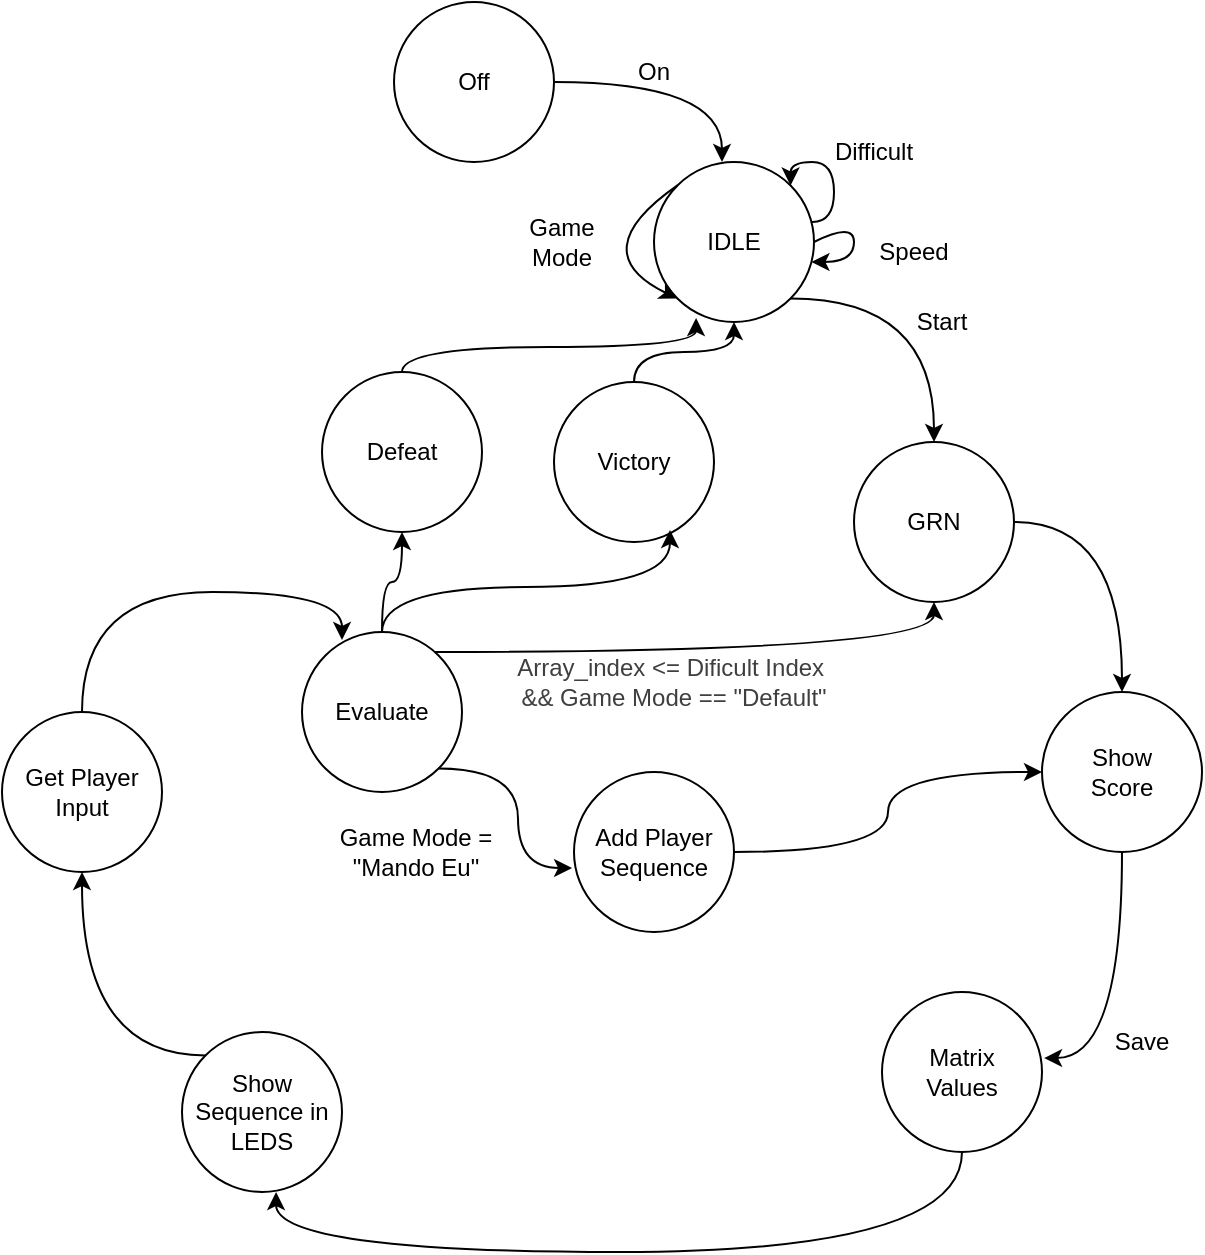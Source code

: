 <mxfile>
    <diagram id="qWT3DiF1cZqI-A9bo5s3" name="Page-1">
        <mxGraphModel dx="1660" dy="795" grid="1" gridSize="10" guides="1" tooltips="1" connect="1" arrows="1" fold="1" page="1" pageScale="1" pageWidth="827" pageHeight="1169" math="0" shadow="0">
            <root>
                <mxCell id="0"/>
                <mxCell id="1" parent="0"/>
                <mxCell id="3" value="Off" style="ellipse;whiteSpace=wrap;html=1;" vertex="1" parent="1">
                    <mxGeometry x="286" y="105" width="80" height="80" as="geometry"/>
                </mxCell>
                <mxCell id="9" style="edgeStyle=orthogonalEdgeStyle;curved=1;html=1;exitX=1;exitY=0;exitDx=0;exitDy=0;entryX=1;entryY=0;entryDx=0;entryDy=0;" edge="1" parent="1" source="4" target="4">
                    <mxGeometry relative="1" as="geometry">
                        <mxPoint x="506" y="165" as="targetPoint"/>
                        <Array as="points">
                            <mxPoint x="484" y="215"/>
                            <mxPoint x="506" y="215"/>
                            <mxPoint x="506" y="185"/>
                            <mxPoint x="484" y="185"/>
                        </Array>
                    </mxGeometry>
                </mxCell>
                <mxCell id="37" style="edgeStyle=orthogonalEdgeStyle;curved=1;html=1;exitX=1;exitY=1;exitDx=0;exitDy=0;entryX=0.5;entryY=0;entryDx=0;entryDy=0;" edge="1" parent="1" source="4" target="36">
                    <mxGeometry relative="1" as="geometry"/>
                </mxCell>
                <mxCell id="4" value="IDLE" style="ellipse;whiteSpace=wrap;html=1;" vertex="1" parent="1">
                    <mxGeometry x="416" y="185" width="80" height="80" as="geometry"/>
                </mxCell>
                <mxCell id="6" style="edgeStyle=orthogonalEdgeStyle;curved=1;html=1;exitX=1;exitY=0.5;exitDx=0;exitDy=0;" edge="1" parent="1" source="4" target="4">
                    <mxGeometry relative="1" as="geometry"/>
                </mxCell>
                <mxCell id="11" value="Speed" style="text;strokeColor=none;align=center;fillColor=none;html=1;verticalAlign=middle;whiteSpace=wrap;rounded=0;" vertex="1" parent="1">
                    <mxGeometry x="516" y="215" width="60" height="30" as="geometry"/>
                </mxCell>
                <mxCell id="12" value="Difficult" style="text;strokeColor=none;align=center;fillColor=none;html=1;verticalAlign=middle;whiteSpace=wrap;rounded=0;" vertex="1" parent="1">
                    <mxGeometry x="496" y="165" width="60" height="30" as="geometry"/>
                </mxCell>
                <mxCell id="13" value="Game Mode" style="text;strokeColor=none;align=center;fillColor=none;html=1;verticalAlign=middle;whiteSpace=wrap;rounded=0;" vertex="1" parent="1">
                    <mxGeometry x="340" y="210" width="60" height="30" as="geometry"/>
                </mxCell>
                <mxCell id="24" style="edgeStyle=orthogonalEdgeStyle;curved=1;html=1;exitX=0.5;exitY=1;exitDx=0;exitDy=0;entryX=1.013;entryY=0.413;entryDx=0;entryDy=0;entryPerimeter=0;" edge="1" parent="1" source="14" target="23">
                    <mxGeometry relative="1" as="geometry"/>
                </mxCell>
                <mxCell id="14" value="Show&lt;div&gt;Score&lt;/div&gt;" style="ellipse;whiteSpace=wrap;html=1;" vertex="1" parent="1">
                    <mxGeometry x="610" y="450" width="80" height="80" as="geometry"/>
                </mxCell>
                <mxCell id="15" value="Get Player Input" style="ellipse;whiteSpace=wrap;html=1;" vertex="1" parent="1">
                    <mxGeometry x="90" y="460" width="80" height="80" as="geometry"/>
                </mxCell>
                <mxCell id="19" style="edgeStyle=orthogonalEdgeStyle;curved=1;html=1;exitX=1;exitY=0.5;exitDx=0;exitDy=0;entryX=0.425;entryY=0;entryDx=0;entryDy=0;entryPerimeter=0;" edge="1" parent="1" source="3" target="4">
                    <mxGeometry relative="1" as="geometry"/>
                </mxCell>
                <mxCell id="20" value="On" style="text;strokeColor=none;align=center;fillColor=none;html=1;verticalAlign=middle;whiteSpace=wrap;rounded=0;" vertex="1" parent="1">
                    <mxGeometry x="386" y="125" width="60" height="30" as="geometry"/>
                </mxCell>
                <mxCell id="22" value="Start" style="text;strokeColor=none;align=center;fillColor=none;html=1;verticalAlign=middle;whiteSpace=wrap;rounded=0;" vertex="1" parent="1">
                    <mxGeometry x="530" y="250" width="60" height="30" as="geometry"/>
                </mxCell>
                <mxCell id="23" value="Matrix&lt;div&gt;Values&lt;/div&gt;" style="ellipse;whiteSpace=wrap;html=1;" vertex="1" parent="1">
                    <mxGeometry x="530" y="600" width="80" height="80" as="geometry"/>
                </mxCell>
                <mxCell id="28" style="edgeStyle=orthogonalEdgeStyle;curved=1;html=1;exitX=0;exitY=0;exitDx=0;exitDy=0;" edge="1" parent="1" source="25" target="15">
                    <mxGeometry relative="1" as="geometry"/>
                </mxCell>
                <mxCell id="25" value="Show Sequence in LEDS" style="ellipse;whiteSpace=wrap;html=1;" vertex="1" parent="1">
                    <mxGeometry x="180" y="620" width="80" height="80" as="geometry"/>
                </mxCell>
                <mxCell id="29" value="Save" style="text;strokeColor=none;align=center;fillColor=none;html=1;verticalAlign=middle;whiteSpace=wrap;rounded=0;" vertex="1" parent="1">
                    <mxGeometry x="630" y="610" width="60" height="30" as="geometry"/>
                </mxCell>
                <mxCell id="40" style="edgeStyle=orthogonalEdgeStyle;curved=1;html=1;" edge="1" parent="1" source="30" target="36">
                    <mxGeometry relative="1" as="geometry">
                        <Array as="points">
                            <mxPoint x="556" y="430"/>
                        </Array>
                    </mxGeometry>
                </mxCell>
                <mxCell id="44" style="edgeStyle=orthogonalEdgeStyle;curved=1;html=1;exitX=0.5;exitY=0;exitDx=0;exitDy=0;" edge="1" parent="1" source="30" target="42">
                    <mxGeometry relative="1" as="geometry">
                        <mxPoint x="290" y="380" as="targetPoint"/>
                    </mxGeometry>
                </mxCell>
                <mxCell id="30" value="Evaluate" style="ellipse;whiteSpace=wrap;html=1;" vertex="1" parent="1">
                    <mxGeometry x="240" y="420" width="80" height="80" as="geometry"/>
                </mxCell>
                <mxCell id="38" style="edgeStyle=orthogonalEdgeStyle;curved=1;html=1;" edge="1" parent="1" source="36" target="14">
                    <mxGeometry relative="1" as="geometry"/>
                </mxCell>
                <mxCell id="36" value="GRN" style="ellipse;whiteSpace=wrap;html=1;" vertex="1" parent="1">
                    <mxGeometry x="516" y="325" width="80" height="80" as="geometry"/>
                </mxCell>
                <mxCell id="41" value="&lt;span style=&quot;color: rgb(63, 63, 63);&quot;&gt;Array_index &amp;lt;= Dificult Index&amp;nbsp;&lt;/span&gt;&lt;div&gt;&lt;span style=&quot;color: rgb(63, 63, 63);&quot;&gt;&amp;amp;&amp;amp; Game Mode == &quot;Default&quot;&lt;/span&gt;&lt;/div&gt;" style="text;strokeColor=none;align=center;fillColor=none;html=1;verticalAlign=middle;whiteSpace=wrap;rounded=0;" vertex="1" parent="1">
                    <mxGeometry x="336" y="430" width="180" height="30" as="geometry"/>
                </mxCell>
                <mxCell id="42" value="Defeat" style="ellipse;whiteSpace=wrap;html=1;" vertex="1" parent="1">
                    <mxGeometry x="250" y="290" width="80" height="80" as="geometry"/>
                </mxCell>
                <mxCell id="48" style="edgeStyle=orthogonalEdgeStyle;curved=1;html=1;exitX=0.5;exitY=0;exitDx=0;exitDy=0;" edge="1" parent="1" source="43" target="4">
                    <mxGeometry relative="1" as="geometry"/>
                </mxCell>
                <mxCell id="43" value="Victory" style="ellipse;whiteSpace=wrap;html=1;" vertex="1" parent="1">
                    <mxGeometry x="366" y="295" width="80" height="80" as="geometry"/>
                </mxCell>
                <mxCell id="45" style="edgeStyle=orthogonalEdgeStyle;curved=1;html=1;exitX=0.5;exitY=0;exitDx=0;exitDy=0;entryX=0.725;entryY=0.925;entryDx=0;entryDy=0;entryPerimeter=0;" edge="1" parent="1" source="30" target="43">
                    <mxGeometry relative="1" as="geometry"/>
                </mxCell>
                <mxCell id="49" style="edgeStyle=orthogonalEdgeStyle;curved=1;html=1;exitX=0.5;exitY=0;exitDx=0;exitDy=0;entryX=0.263;entryY=0.975;entryDx=0;entryDy=0;entryPerimeter=0;" edge="1" parent="1" source="42" target="4">
                    <mxGeometry relative="1" as="geometry"/>
                </mxCell>
                <mxCell id="52" style="edgeStyle=orthogonalEdgeStyle;curved=1;html=1;exitX=0;exitY=0;exitDx=0;exitDy=0;entryX=0;entryY=1;entryDx=0;entryDy=0;" edge="1" parent="1" source="4" target="4">
                    <mxGeometry relative="1" as="geometry">
                        <Array as="points">
                            <mxPoint x="380" y="230"/>
                        </Array>
                    </mxGeometry>
                </mxCell>
                <mxCell id="53" style="edgeStyle=orthogonalEdgeStyle;curved=1;html=1;exitX=0.5;exitY=1;exitDx=0;exitDy=0;entryX=0.588;entryY=1;entryDx=0;entryDy=0;entryPerimeter=0;" edge="1" parent="1" source="23" target="25">
                    <mxGeometry relative="1" as="geometry">
                        <Array as="points">
                            <mxPoint x="570" y="730"/>
                            <mxPoint x="227" y="730"/>
                        </Array>
                    </mxGeometry>
                </mxCell>
                <mxCell id="56" style="edgeStyle=orthogonalEdgeStyle;curved=1;html=1;" edge="1" parent="1" source="54" target="14">
                    <mxGeometry relative="1" as="geometry"/>
                </mxCell>
                <mxCell id="54" value="Add Player Sequence" style="ellipse;whiteSpace=wrap;html=1;" vertex="1" parent="1">
                    <mxGeometry x="376" y="490" width="80" height="80" as="geometry"/>
                </mxCell>
                <mxCell id="55" style="edgeStyle=orthogonalEdgeStyle;curved=1;html=1;exitX=1;exitY=1;exitDx=0;exitDy=0;entryX=-0.012;entryY=0.6;entryDx=0;entryDy=0;entryPerimeter=0;" edge="1" parent="1" source="30" target="54">
                    <mxGeometry relative="1" as="geometry"/>
                </mxCell>
                <mxCell id="57" value="Game Mode = &quot;Mando Eu&quot;" style="text;strokeColor=none;align=center;fillColor=none;html=1;verticalAlign=middle;whiteSpace=wrap;rounded=0;" vertex="1" parent="1">
                    <mxGeometry x="254" y="515" width="86" height="30" as="geometry"/>
                </mxCell>
                <mxCell id="58" style="edgeStyle=orthogonalEdgeStyle;curved=1;html=1;exitX=0.5;exitY=0;exitDx=0;exitDy=0;entryX=0.25;entryY=0.05;entryDx=0;entryDy=0;entryPerimeter=0;" edge="1" parent="1" source="15" target="30">
                    <mxGeometry relative="1" as="geometry">
                        <Array as="points">
                            <mxPoint x="130" y="400"/>
                            <mxPoint x="260" y="400"/>
                        </Array>
                    </mxGeometry>
                </mxCell>
            </root>
        </mxGraphModel>
    </diagram>
</mxfile>